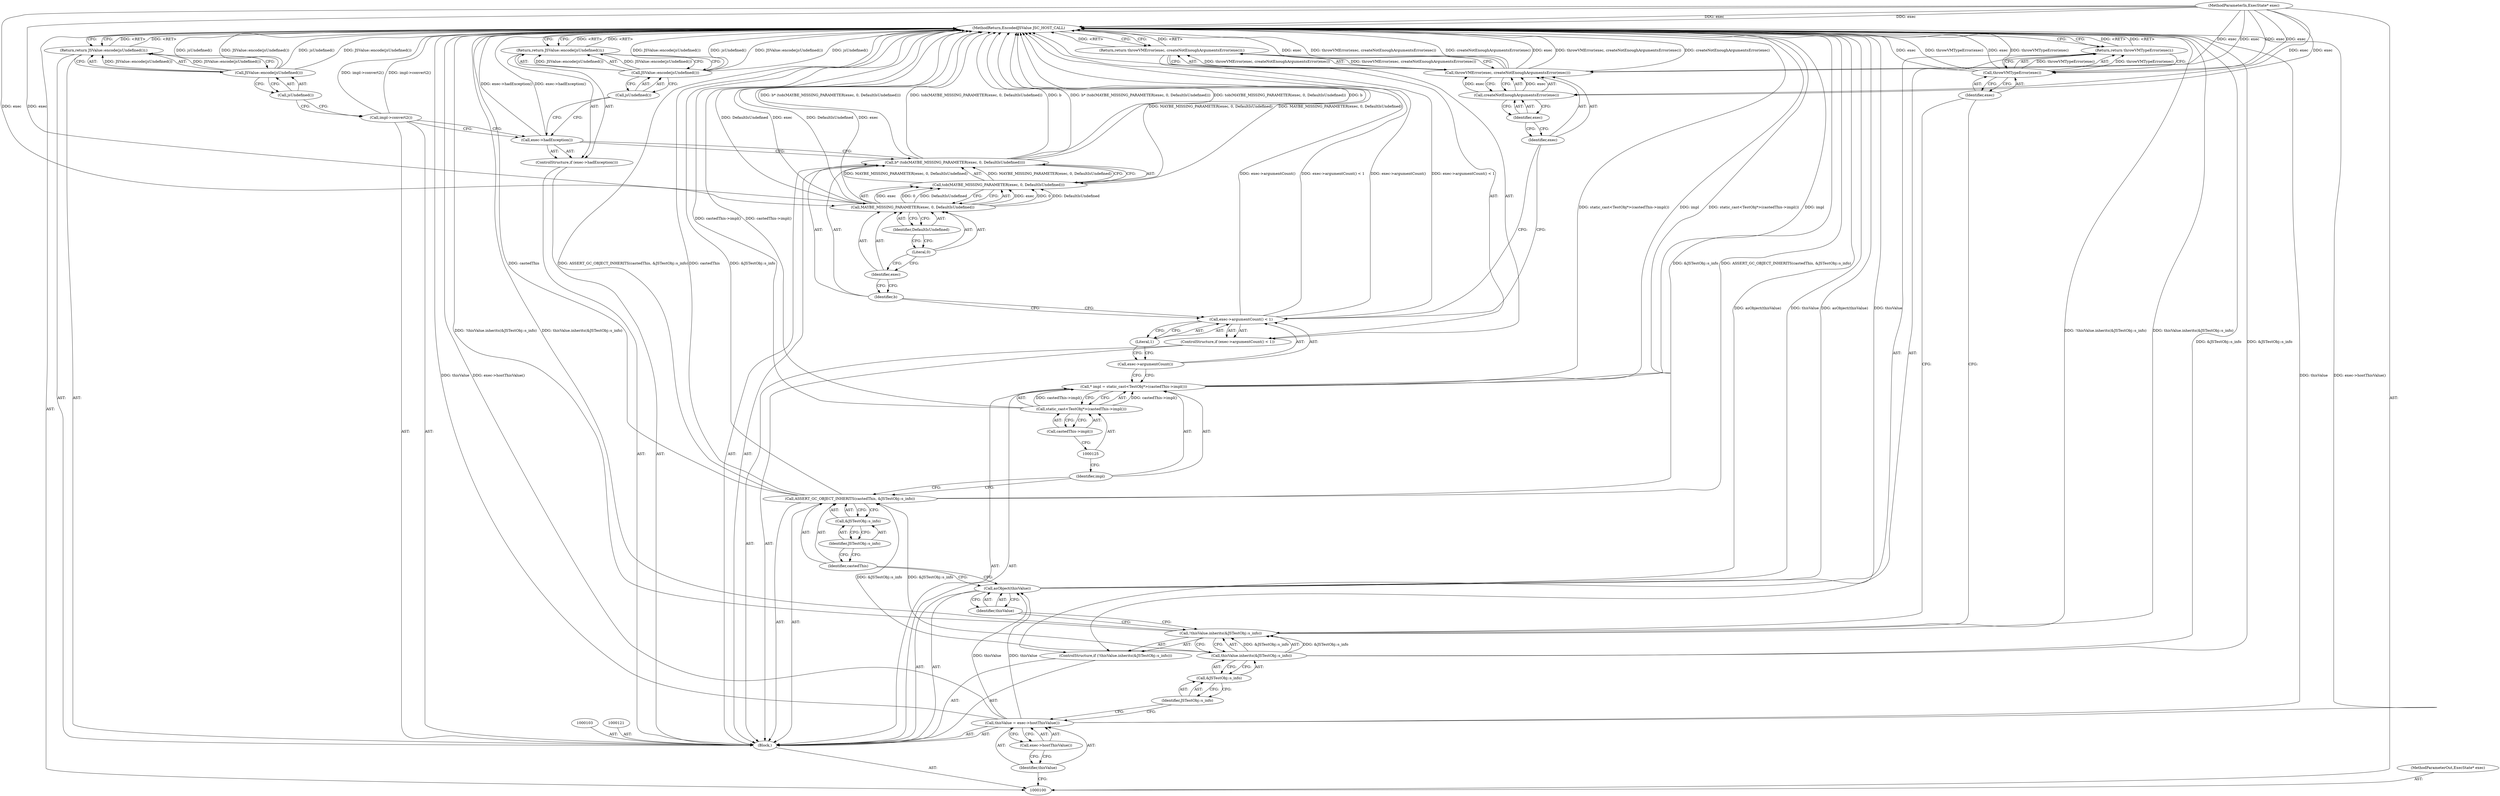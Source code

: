 digraph "0_Chrome_b944f670bb7a8a919daac497a4ea0536c954c201_26" {
"1000152" [label="(MethodReturn,EncodedJSValue JSC_HOST_CALL)"];
"1000101" [label="(MethodParameterIn,ExecState* exec)"];
"1000247" [label="(MethodParameterOut,ExecState* exec)"];
"1000132" [label="(Call,throwVMError(exec, createNotEnoughArgumentsError(exec)))"];
"1000133" [label="(Identifier,exec)"];
"1000134" [label="(Call,createNotEnoughArgumentsError(exec))"];
"1000135" [label="(Identifier,exec)"];
"1000131" [label="(Return,return throwVMError(exec, createNotEnoughArgumentsError(exec));)"];
"1000139" [label="(Call,MAYBE_MISSING_PARAMETER(exec, 0, DefaultIsUndefined))"];
"1000140" [label="(Identifier,exec)"];
"1000141" [label="(Literal,0)"];
"1000142" [label="(Identifier,DefaultIsUndefined)"];
"1000136" [label="(Call,b* (tob(MAYBE_MISSING_PARAMETER(exec, 0, DefaultIsUndefined))))"];
"1000137" [label="(Identifier,b)"];
"1000138" [label="(Call,tob(MAYBE_MISSING_PARAMETER(exec, 0, DefaultIsUndefined)))"];
"1000143" [label="(ControlStructure,if (exec->hadException()))"];
"1000144" [label="(Call,exec->hadException())"];
"1000146" [label="(Call,JSValue::encode(jsUndefined()))"];
"1000147" [label="(Call,jsUndefined())"];
"1000145" [label="(Return,return JSValue::encode(jsUndefined());)"];
"1000148" [label="(Call,impl->convert2())"];
"1000150" [label="(Call,JSValue::encode(jsUndefined()))"];
"1000151" [label="(Call,jsUndefined())"];
"1000149" [label="(Return,return JSValue::encode(jsUndefined());)"];
"1000102" [label="(Block,)"];
"1000104" [label="(Call,thisValue = exec->hostThisValue())"];
"1000105" [label="(Identifier,thisValue)"];
"1000106" [label="(Call,exec->hostThisValue())"];
"1000110" [label="(Call,&JSTestObj::s_info)"];
"1000111" [label="(Identifier,JSTestObj::s_info)"];
"1000107" [label="(ControlStructure,if (!thisValue.inherits(&JSTestObj::s_info)))"];
"1000108" [label="(Call,!thisValue.inherits(&JSTestObj::s_info))"];
"1000109" [label="(Call,thisValue.inherits(&JSTestObj::s_info))"];
"1000113" [label="(Call,throwVMTypeError(exec))"];
"1000114" [label="(Identifier,exec)"];
"1000112" [label="(Return,return throwVMTypeError(exec);)"];
"1000115" [label="(Call,asObject(thisValue))"];
"1000116" [label="(Identifier,thisValue)"];
"1000118" [label="(Identifier,castedThis)"];
"1000119" [label="(Call,&JSTestObj::s_info)"];
"1000120" [label="(Identifier,JSTestObj::s_info)"];
"1000117" [label="(Call,ASSERT_GC_OBJECT_INHERITS(castedThis, &JSTestObj::s_info))"];
"1000122" [label="(Call,* impl = static_cast<TestObj*>(castedThis->impl()))"];
"1000123" [label="(Identifier,impl)"];
"1000124" [label="(Call,static_cast<TestObj*>(castedThis->impl()))"];
"1000126" [label="(Call,castedThis->impl())"];
"1000130" [label="(Literal,1)"];
"1000127" [label="(ControlStructure,if (exec->argumentCount() < 1))"];
"1000128" [label="(Call,exec->argumentCount() < 1)"];
"1000129" [label="(Call,exec->argumentCount())"];
"1000152" -> "1000100"  [label="AST: "];
"1000152" -> "1000112"  [label="CFG: "];
"1000152" -> "1000131"  [label="CFG: "];
"1000152" -> "1000145"  [label="CFG: "];
"1000152" -> "1000149"  [label="CFG: "];
"1000117" -> "1000152"  [label="DDG: ASSERT_GC_OBJECT_INHERITS(castedThis, &JSTestObj::s_info)"];
"1000117" -> "1000152"  [label="DDG: castedThis"];
"1000117" -> "1000152"  [label="DDG: &JSTestObj::s_info"];
"1000124" -> "1000152"  [label="DDG: castedThis->impl()"];
"1000139" -> "1000152"  [label="DDG: DefaultIsUndefined"];
"1000139" -> "1000152"  [label="DDG: exec"];
"1000108" -> "1000152"  [label="DDG: !thisValue.inherits(&JSTestObj::s_info)"];
"1000108" -> "1000152"  [label="DDG: thisValue.inherits(&JSTestObj::s_info)"];
"1000150" -> "1000152"  [label="DDG: jsUndefined()"];
"1000150" -> "1000152"  [label="DDG: JSValue::encode(jsUndefined())"];
"1000104" -> "1000152"  [label="DDG: thisValue"];
"1000104" -> "1000152"  [label="DDG: exec->hostThisValue()"];
"1000113" -> "1000152"  [label="DDG: exec"];
"1000113" -> "1000152"  [label="DDG: throwVMTypeError(exec)"];
"1000115" -> "1000152"  [label="DDG: asObject(thisValue)"];
"1000115" -> "1000152"  [label="DDG: thisValue"];
"1000148" -> "1000152"  [label="DDG: impl->convert2()"];
"1000132" -> "1000152"  [label="DDG: exec"];
"1000132" -> "1000152"  [label="DDG: throwVMError(exec, createNotEnoughArgumentsError(exec))"];
"1000132" -> "1000152"  [label="DDG: createNotEnoughArgumentsError(exec)"];
"1000146" -> "1000152"  [label="DDG: JSValue::encode(jsUndefined())"];
"1000146" -> "1000152"  [label="DDG: jsUndefined()"];
"1000122" -> "1000152"  [label="DDG: static_cast<TestObj*>(castedThis->impl())"];
"1000122" -> "1000152"  [label="DDG: impl"];
"1000138" -> "1000152"  [label="DDG: MAYBE_MISSING_PARAMETER(exec, 0, DefaultIsUndefined)"];
"1000128" -> "1000152"  [label="DDG: exec->argumentCount()"];
"1000128" -> "1000152"  [label="DDG: exec->argumentCount() < 1"];
"1000144" -> "1000152"  [label="DDG: exec->hadException()"];
"1000101" -> "1000152"  [label="DDG: exec"];
"1000109" -> "1000152"  [label="DDG: &JSTestObj::s_info"];
"1000136" -> "1000152"  [label="DDG: b* (tob(MAYBE_MISSING_PARAMETER(exec, 0, DefaultIsUndefined)))"];
"1000136" -> "1000152"  [label="DDG: tob(MAYBE_MISSING_PARAMETER(exec, 0, DefaultIsUndefined))"];
"1000136" -> "1000152"  [label="DDG: b"];
"1000145" -> "1000152"  [label="DDG: <RET>"];
"1000131" -> "1000152"  [label="DDG: <RET>"];
"1000149" -> "1000152"  [label="DDG: <RET>"];
"1000112" -> "1000152"  [label="DDG: <RET>"];
"1000101" -> "1000100"  [label="AST: "];
"1000101" -> "1000152"  [label="DDG: exec"];
"1000101" -> "1000113"  [label="DDG: exec"];
"1000101" -> "1000132"  [label="DDG: exec"];
"1000101" -> "1000134"  [label="DDG: exec"];
"1000101" -> "1000139"  [label="DDG: exec"];
"1000247" -> "1000100"  [label="AST: "];
"1000132" -> "1000131"  [label="AST: "];
"1000132" -> "1000134"  [label="CFG: "];
"1000133" -> "1000132"  [label="AST: "];
"1000134" -> "1000132"  [label="AST: "];
"1000131" -> "1000132"  [label="CFG: "];
"1000132" -> "1000152"  [label="DDG: exec"];
"1000132" -> "1000152"  [label="DDG: throwVMError(exec, createNotEnoughArgumentsError(exec))"];
"1000132" -> "1000152"  [label="DDG: createNotEnoughArgumentsError(exec)"];
"1000132" -> "1000131"  [label="DDG: throwVMError(exec, createNotEnoughArgumentsError(exec))"];
"1000134" -> "1000132"  [label="DDG: exec"];
"1000101" -> "1000132"  [label="DDG: exec"];
"1000133" -> "1000132"  [label="AST: "];
"1000133" -> "1000128"  [label="CFG: "];
"1000135" -> "1000133"  [label="CFG: "];
"1000134" -> "1000132"  [label="AST: "];
"1000134" -> "1000135"  [label="CFG: "];
"1000135" -> "1000134"  [label="AST: "];
"1000132" -> "1000134"  [label="CFG: "];
"1000134" -> "1000132"  [label="DDG: exec"];
"1000101" -> "1000134"  [label="DDG: exec"];
"1000135" -> "1000134"  [label="AST: "];
"1000135" -> "1000133"  [label="CFG: "];
"1000134" -> "1000135"  [label="CFG: "];
"1000131" -> "1000127"  [label="AST: "];
"1000131" -> "1000132"  [label="CFG: "];
"1000132" -> "1000131"  [label="AST: "];
"1000152" -> "1000131"  [label="CFG: "];
"1000131" -> "1000152"  [label="DDG: <RET>"];
"1000132" -> "1000131"  [label="DDG: throwVMError(exec, createNotEnoughArgumentsError(exec))"];
"1000139" -> "1000138"  [label="AST: "];
"1000139" -> "1000142"  [label="CFG: "];
"1000140" -> "1000139"  [label="AST: "];
"1000141" -> "1000139"  [label="AST: "];
"1000142" -> "1000139"  [label="AST: "];
"1000138" -> "1000139"  [label="CFG: "];
"1000139" -> "1000152"  [label="DDG: DefaultIsUndefined"];
"1000139" -> "1000152"  [label="DDG: exec"];
"1000139" -> "1000138"  [label="DDG: exec"];
"1000139" -> "1000138"  [label="DDG: 0"];
"1000139" -> "1000138"  [label="DDG: DefaultIsUndefined"];
"1000101" -> "1000139"  [label="DDG: exec"];
"1000140" -> "1000139"  [label="AST: "];
"1000140" -> "1000137"  [label="CFG: "];
"1000141" -> "1000140"  [label="CFG: "];
"1000141" -> "1000139"  [label="AST: "];
"1000141" -> "1000140"  [label="CFG: "];
"1000142" -> "1000141"  [label="CFG: "];
"1000142" -> "1000139"  [label="AST: "];
"1000142" -> "1000141"  [label="CFG: "];
"1000139" -> "1000142"  [label="CFG: "];
"1000136" -> "1000102"  [label="AST: "];
"1000136" -> "1000138"  [label="CFG: "];
"1000137" -> "1000136"  [label="AST: "];
"1000138" -> "1000136"  [label="AST: "];
"1000144" -> "1000136"  [label="CFG: "];
"1000136" -> "1000152"  [label="DDG: b* (tob(MAYBE_MISSING_PARAMETER(exec, 0, DefaultIsUndefined)))"];
"1000136" -> "1000152"  [label="DDG: tob(MAYBE_MISSING_PARAMETER(exec, 0, DefaultIsUndefined))"];
"1000136" -> "1000152"  [label="DDG: b"];
"1000138" -> "1000136"  [label="DDG: MAYBE_MISSING_PARAMETER(exec, 0, DefaultIsUndefined)"];
"1000137" -> "1000136"  [label="AST: "];
"1000137" -> "1000128"  [label="CFG: "];
"1000140" -> "1000137"  [label="CFG: "];
"1000138" -> "1000136"  [label="AST: "];
"1000138" -> "1000139"  [label="CFG: "];
"1000139" -> "1000138"  [label="AST: "];
"1000136" -> "1000138"  [label="CFG: "];
"1000138" -> "1000152"  [label="DDG: MAYBE_MISSING_PARAMETER(exec, 0, DefaultIsUndefined)"];
"1000138" -> "1000136"  [label="DDG: MAYBE_MISSING_PARAMETER(exec, 0, DefaultIsUndefined)"];
"1000139" -> "1000138"  [label="DDG: exec"];
"1000139" -> "1000138"  [label="DDG: 0"];
"1000139" -> "1000138"  [label="DDG: DefaultIsUndefined"];
"1000143" -> "1000102"  [label="AST: "];
"1000144" -> "1000143"  [label="AST: "];
"1000145" -> "1000143"  [label="AST: "];
"1000144" -> "1000143"  [label="AST: "];
"1000144" -> "1000136"  [label="CFG: "];
"1000147" -> "1000144"  [label="CFG: "];
"1000148" -> "1000144"  [label="CFG: "];
"1000144" -> "1000152"  [label="DDG: exec->hadException()"];
"1000146" -> "1000145"  [label="AST: "];
"1000146" -> "1000147"  [label="CFG: "];
"1000147" -> "1000146"  [label="AST: "];
"1000145" -> "1000146"  [label="CFG: "];
"1000146" -> "1000152"  [label="DDG: JSValue::encode(jsUndefined())"];
"1000146" -> "1000152"  [label="DDG: jsUndefined()"];
"1000146" -> "1000145"  [label="DDG: JSValue::encode(jsUndefined())"];
"1000147" -> "1000146"  [label="AST: "];
"1000147" -> "1000144"  [label="CFG: "];
"1000146" -> "1000147"  [label="CFG: "];
"1000145" -> "1000143"  [label="AST: "];
"1000145" -> "1000146"  [label="CFG: "];
"1000146" -> "1000145"  [label="AST: "];
"1000152" -> "1000145"  [label="CFG: "];
"1000145" -> "1000152"  [label="DDG: <RET>"];
"1000146" -> "1000145"  [label="DDG: JSValue::encode(jsUndefined())"];
"1000148" -> "1000102"  [label="AST: "];
"1000148" -> "1000144"  [label="CFG: "];
"1000151" -> "1000148"  [label="CFG: "];
"1000148" -> "1000152"  [label="DDG: impl->convert2()"];
"1000150" -> "1000149"  [label="AST: "];
"1000150" -> "1000151"  [label="CFG: "];
"1000151" -> "1000150"  [label="AST: "];
"1000149" -> "1000150"  [label="CFG: "];
"1000150" -> "1000152"  [label="DDG: jsUndefined()"];
"1000150" -> "1000152"  [label="DDG: JSValue::encode(jsUndefined())"];
"1000150" -> "1000149"  [label="DDG: JSValue::encode(jsUndefined())"];
"1000151" -> "1000150"  [label="AST: "];
"1000151" -> "1000148"  [label="CFG: "];
"1000150" -> "1000151"  [label="CFG: "];
"1000149" -> "1000102"  [label="AST: "];
"1000149" -> "1000150"  [label="CFG: "];
"1000150" -> "1000149"  [label="AST: "];
"1000152" -> "1000149"  [label="CFG: "];
"1000149" -> "1000152"  [label="DDG: <RET>"];
"1000150" -> "1000149"  [label="DDG: JSValue::encode(jsUndefined())"];
"1000102" -> "1000100"  [label="AST: "];
"1000103" -> "1000102"  [label="AST: "];
"1000104" -> "1000102"  [label="AST: "];
"1000107" -> "1000102"  [label="AST: "];
"1000115" -> "1000102"  [label="AST: "];
"1000117" -> "1000102"  [label="AST: "];
"1000121" -> "1000102"  [label="AST: "];
"1000122" -> "1000102"  [label="AST: "];
"1000127" -> "1000102"  [label="AST: "];
"1000136" -> "1000102"  [label="AST: "];
"1000143" -> "1000102"  [label="AST: "];
"1000148" -> "1000102"  [label="AST: "];
"1000149" -> "1000102"  [label="AST: "];
"1000104" -> "1000102"  [label="AST: "];
"1000104" -> "1000106"  [label="CFG: "];
"1000105" -> "1000104"  [label="AST: "];
"1000106" -> "1000104"  [label="AST: "];
"1000111" -> "1000104"  [label="CFG: "];
"1000104" -> "1000152"  [label="DDG: thisValue"];
"1000104" -> "1000152"  [label="DDG: exec->hostThisValue()"];
"1000104" -> "1000115"  [label="DDG: thisValue"];
"1000105" -> "1000104"  [label="AST: "];
"1000105" -> "1000100"  [label="CFG: "];
"1000106" -> "1000105"  [label="CFG: "];
"1000106" -> "1000104"  [label="AST: "];
"1000106" -> "1000105"  [label="CFG: "];
"1000104" -> "1000106"  [label="CFG: "];
"1000110" -> "1000109"  [label="AST: "];
"1000110" -> "1000111"  [label="CFG: "];
"1000111" -> "1000110"  [label="AST: "];
"1000109" -> "1000110"  [label="CFG: "];
"1000111" -> "1000110"  [label="AST: "];
"1000111" -> "1000104"  [label="CFG: "];
"1000110" -> "1000111"  [label="CFG: "];
"1000107" -> "1000102"  [label="AST: "];
"1000108" -> "1000107"  [label="AST: "];
"1000112" -> "1000107"  [label="AST: "];
"1000108" -> "1000107"  [label="AST: "];
"1000108" -> "1000109"  [label="CFG: "];
"1000109" -> "1000108"  [label="AST: "];
"1000114" -> "1000108"  [label="CFG: "];
"1000116" -> "1000108"  [label="CFG: "];
"1000108" -> "1000152"  [label="DDG: !thisValue.inherits(&JSTestObj::s_info)"];
"1000108" -> "1000152"  [label="DDG: thisValue.inherits(&JSTestObj::s_info)"];
"1000109" -> "1000108"  [label="DDG: &JSTestObj::s_info"];
"1000109" -> "1000108"  [label="AST: "];
"1000109" -> "1000110"  [label="CFG: "];
"1000110" -> "1000109"  [label="AST: "];
"1000108" -> "1000109"  [label="CFG: "];
"1000109" -> "1000152"  [label="DDG: &JSTestObj::s_info"];
"1000109" -> "1000108"  [label="DDG: &JSTestObj::s_info"];
"1000109" -> "1000117"  [label="DDG: &JSTestObj::s_info"];
"1000113" -> "1000112"  [label="AST: "];
"1000113" -> "1000114"  [label="CFG: "];
"1000114" -> "1000113"  [label="AST: "];
"1000112" -> "1000113"  [label="CFG: "];
"1000113" -> "1000152"  [label="DDG: exec"];
"1000113" -> "1000152"  [label="DDG: throwVMTypeError(exec)"];
"1000113" -> "1000112"  [label="DDG: throwVMTypeError(exec)"];
"1000101" -> "1000113"  [label="DDG: exec"];
"1000114" -> "1000113"  [label="AST: "];
"1000114" -> "1000108"  [label="CFG: "];
"1000113" -> "1000114"  [label="CFG: "];
"1000112" -> "1000107"  [label="AST: "];
"1000112" -> "1000113"  [label="CFG: "];
"1000113" -> "1000112"  [label="AST: "];
"1000152" -> "1000112"  [label="CFG: "];
"1000112" -> "1000152"  [label="DDG: <RET>"];
"1000113" -> "1000112"  [label="DDG: throwVMTypeError(exec)"];
"1000115" -> "1000102"  [label="AST: "];
"1000115" -> "1000116"  [label="CFG: "];
"1000116" -> "1000115"  [label="AST: "];
"1000118" -> "1000115"  [label="CFG: "];
"1000115" -> "1000152"  [label="DDG: asObject(thisValue)"];
"1000115" -> "1000152"  [label="DDG: thisValue"];
"1000104" -> "1000115"  [label="DDG: thisValue"];
"1000116" -> "1000115"  [label="AST: "];
"1000116" -> "1000108"  [label="CFG: "];
"1000115" -> "1000116"  [label="CFG: "];
"1000118" -> "1000117"  [label="AST: "];
"1000118" -> "1000115"  [label="CFG: "];
"1000120" -> "1000118"  [label="CFG: "];
"1000119" -> "1000117"  [label="AST: "];
"1000119" -> "1000120"  [label="CFG: "];
"1000120" -> "1000119"  [label="AST: "];
"1000117" -> "1000119"  [label="CFG: "];
"1000120" -> "1000119"  [label="AST: "];
"1000120" -> "1000118"  [label="CFG: "];
"1000119" -> "1000120"  [label="CFG: "];
"1000117" -> "1000102"  [label="AST: "];
"1000117" -> "1000119"  [label="CFG: "];
"1000118" -> "1000117"  [label="AST: "];
"1000119" -> "1000117"  [label="AST: "];
"1000123" -> "1000117"  [label="CFG: "];
"1000117" -> "1000152"  [label="DDG: ASSERT_GC_OBJECT_INHERITS(castedThis, &JSTestObj::s_info)"];
"1000117" -> "1000152"  [label="DDG: castedThis"];
"1000117" -> "1000152"  [label="DDG: &JSTestObj::s_info"];
"1000109" -> "1000117"  [label="DDG: &JSTestObj::s_info"];
"1000122" -> "1000102"  [label="AST: "];
"1000122" -> "1000124"  [label="CFG: "];
"1000123" -> "1000122"  [label="AST: "];
"1000124" -> "1000122"  [label="AST: "];
"1000129" -> "1000122"  [label="CFG: "];
"1000122" -> "1000152"  [label="DDG: static_cast<TestObj*>(castedThis->impl())"];
"1000122" -> "1000152"  [label="DDG: impl"];
"1000124" -> "1000122"  [label="DDG: castedThis->impl()"];
"1000123" -> "1000122"  [label="AST: "];
"1000123" -> "1000117"  [label="CFG: "];
"1000125" -> "1000123"  [label="CFG: "];
"1000124" -> "1000122"  [label="AST: "];
"1000124" -> "1000126"  [label="CFG: "];
"1000125" -> "1000124"  [label="AST: "];
"1000126" -> "1000124"  [label="AST: "];
"1000122" -> "1000124"  [label="CFG: "];
"1000124" -> "1000152"  [label="DDG: castedThis->impl()"];
"1000124" -> "1000122"  [label="DDG: castedThis->impl()"];
"1000126" -> "1000124"  [label="AST: "];
"1000126" -> "1000125"  [label="CFG: "];
"1000124" -> "1000126"  [label="CFG: "];
"1000130" -> "1000128"  [label="AST: "];
"1000130" -> "1000129"  [label="CFG: "];
"1000128" -> "1000130"  [label="CFG: "];
"1000127" -> "1000102"  [label="AST: "];
"1000128" -> "1000127"  [label="AST: "];
"1000131" -> "1000127"  [label="AST: "];
"1000128" -> "1000127"  [label="AST: "];
"1000128" -> "1000130"  [label="CFG: "];
"1000129" -> "1000128"  [label="AST: "];
"1000130" -> "1000128"  [label="AST: "];
"1000133" -> "1000128"  [label="CFG: "];
"1000137" -> "1000128"  [label="CFG: "];
"1000128" -> "1000152"  [label="DDG: exec->argumentCount()"];
"1000128" -> "1000152"  [label="DDG: exec->argumentCount() < 1"];
"1000129" -> "1000128"  [label="AST: "];
"1000129" -> "1000122"  [label="CFG: "];
"1000130" -> "1000129"  [label="CFG: "];
}
